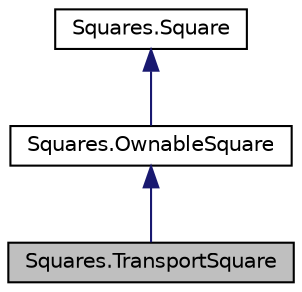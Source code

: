 digraph "Squares.TransportSquare"
{
  edge [fontname="Helvetica",fontsize="10",labelfontname="Helvetica",labelfontsize="10"];
  node [fontname="Helvetica",fontsize="10",shape=record];
  Node1 [label="Squares.TransportSquare",height=0.2,width=0.4,color="black", fillcolor="grey75", style="filled", fontcolor="black"];
  Node2 -> Node1 [dir="back",color="midnightblue",fontsize="10",style="solid",fontname="Helvetica"];
  Node2 [label="Squares.OwnableSquare",height=0.2,width=0.4,color="black", fillcolor="white", style="filled",URL="$classSquares_1_1OwnableSquare.html"];
  Node3 -> Node2 [dir="back",color="midnightblue",fontsize="10",style="solid",fontname="Helvetica"];
  Node3 [label="Squares.Square",height=0.2,width=0.4,color="black", fillcolor="white", style="filled",URL="$classSquares_1_1Square.html"];
}
